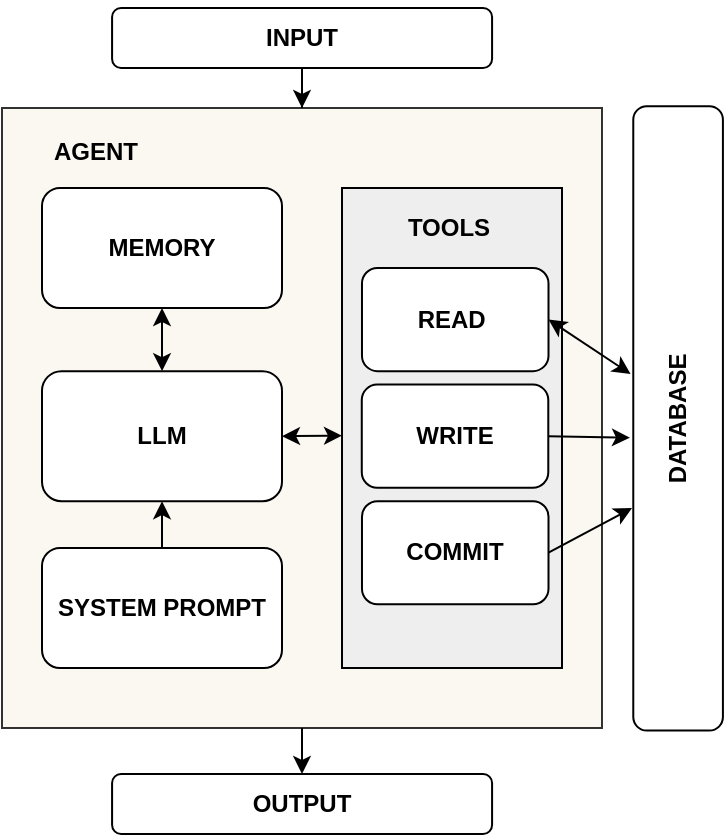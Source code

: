 <mxfile version="28.2.8">
  <diagram name="Page-1" id="GDc9fH8PSCpn4HyLC8YX">
    <mxGraphModel dx="808" dy="462" grid="1" gridSize="10" guides="1" tooltips="1" connect="1" arrows="1" fold="1" page="1" pageScale="1" pageWidth="850" pageHeight="1100" math="0" shadow="0">
      <root>
        <mxCell id="0" />
        <mxCell id="1" parent="0" />
        <mxCell id="6mjCTWVGmwsJEZox-5NN-60" value="" style="edgeStyle=orthogonalEdgeStyle;rounded=0;orthogonalLoop=1;jettySize=auto;html=1;" edge="1" parent="1" source="6mjCTWVGmwsJEZox-5NN-23" target="6mjCTWVGmwsJEZox-5NN-57">
          <mxGeometry relative="1" as="geometry" />
        </mxCell>
        <mxCell id="6mjCTWVGmwsJEZox-5NN-23" value="" style="rounded=0;whiteSpace=wrap;html=1;shadow=0;glass=0;opacity=80;fillColor=#f9f7ed;strokeColor=default;" vertex="1" parent="1">
          <mxGeometry x="220" y="200" width="300" height="310" as="geometry" />
        </mxCell>
        <mxCell id="6mjCTWVGmwsJEZox-5NN-41" value="" style="rounded=0;whiteSpace=wrap;html=1;fillColor=#eeeeee;strokeColor=default;" vertex="1" parent="1">
          <mxGeometry x="390" y="240" width="110" height="240" as="geometry" />
        </mxCell>
        <mxCell id="2RzA0Sjv2GsnijcOHe1X-1" value="&lt;font face=&quot;Helvetica&quot;&gt;&lt;b&gt;LLM&lt;/b&gt;&lt;/font&gt;" style="rounded=1;whiteSpace=wrap;html=1;" parent="1" vertex="1">
          <mxGeometry x="240.0" y="331.58" width="120" height="65" as="geometry" />
        </mxCell>
        <mxCell id="2RzA0Sjv2GsnijcOHe1X-3" value="&lt;font face=&quot;Helvetica&quot;&gt;&lt;b&gt;DATABASE&lt;/b&gt;&lt;/font&gt;" style="rounded=1;whiteSpace=wrap;html=1;rotation=-90;" parent="1" vertex="1">
          <mxGeometry x="401.96" y="332.77" width="312.18" height="44.82" as="geometry" />
        </mxCell>
        <mxCell id="6mjCTWVGmwsJEZox-5NN-45" style="edgeStyle=orthogonalEdgeStyle;rounded=0;orthogonalLoop=1;jettySize=auto;html=1;entryX=0.5;entryY=0;entryDx=0;entryDy=0;" edge="1" parent="1" source="6mjCTWVGmwsJEZox-5NN-19" target="6mjCTWVGmwsJEZox-5NN-23">
          <mxGeometry relative="1" as="geometry" />
        </mxCell>
        <mxCell id="6mjCTWVGmwsJEZox-5NN-19" value="&lt;pre&gt;&lt;font face=&quot;Helvetica&quot;&gt;&lt;b&gt;INPUT&lt;/b&gt;&lt;/font&gt;&lt;/pre&gt;" style="rounded=1;whiteSpace=wrap;html=1;" vertex="1" parent="1">
          <mxGeometry x="275.04" y="150" width="190" height="30" as="geometry" />
        </mxCell>
        <mxCell id="6mjCTWVGmwsJEZox-5NN-21" value="&lt;font face=&quot;Helvetica&quot;&gt;&lt;b&gt;MEMORY&lt;/b&gt;&lt;/font&gt;" style="rounded=1;whiteSpace=wrap;html=1;" vertex="1" parent="1">
          <mxGeometry x="240.0" y="240" width="120" height="60" as="geometry" />
        </mxCell>
        <mxCell id="6mjCTWVGmwsJEZox-5NN-24" value="&lt;font face=&quot;Helvetica&quot;&gt;&lt;b&gt;AGENT&lt;/b&gt;&lt;/font&gt;" style="text;html=1;whiteSpace=wrap;strokeColor=none;fillColor=none;align=center;verticalAlign=middle;rounded=0;" vertex="1" parent="1">
          <mxGeometry x="237" y="207" width="60" height="30" as="geometry" />
        </mxCell>
        <mxCell id="2RzA0Sjv2GsnijcOHe1X-10" value="&lt;font face=&quot;Helvetica&quot;&gt;&lt;b&gt;READ&amp;nbsp;&lt;/b&gt;&lt;/font&gt;" style="rounded=1;whiteSpace=wrap;html=1;" parent="1" vertex="1">
          <mxGeometry x="399.992" y="279.999" width="93.261" height="51.579" as="geometry" />
        </mxCell>
        <mxCell id="6mjCTWVGmwsJEZox-5NN-1" value="&lt;font face=&quot;Helvetica&quot;&gt;&lt;b&gt;WRITE&lt;/b&gt;&lt;/font&gt;" style="rounded=1;whiteSpace=wrap;html=1;" vertex="1" parent="1">
          <mxGeometry x="399.887" y="338.289" width="93.261" height="51.579" as="geometry" />
        </mxCell>
        <mxCell id="6mjCTWVGmwsJEZox-5NN-2" value="&lt;font face=&quot;Helvetica&quot;&gt;&lt;b&gt;COMMIT&lt;/b&gt;&lt;/font&gt;" style="rounded=1;whiteSpace=wrap;html=1;" vertex="1" parent="1">
          <mxGeometry x="399.991" y="396.579" width="93.261" height="51.579" as="geometry" />
        </mxCell>
        <mxCell id="6mjCTWVGmwsJEZox-5NN-9" value="&lt;font face=&quot;Helvetica&quot;&gt;&lt;b&gt;TOOLS&lt;/b&gt;&lt;/font&gt;" style="text;html=1;whiteSpace=wrap;strokeColor=none;fillColor=none;align=center;verticalAlign=middle;rounded=1;" vertex="1" parent="1">
          <mxGeometry x="422" y="248.948" width="43.043" height="22.105" as="geometry" />
        </mxCell>
        <mxCell id="6mjCTWVGmwsJEZox-5NN-28" value="&lt;font face=&quot;Helvetica&quot;&gt;&lt;b&gt;SYSTEM PROMPT&lt;/b&gt;&lt;/font&gt;" style="rounded=1;whiteSpace=wrap;html=1;glass=0;shadow=0;" vertex="1" parent="1">
          <mxGeometry x="240" y="420" width="120" height="60" as="geometry" />
        </mxCell>
        <mxCell id="6mjCTWVGmwsJEZox-5NN-38" value="" style="endArrow=classic;startArrow=classic;html=1;rounded=0;entryX=1;entryY=0.5;entryDx=0;entryDy=0;exitX=0.571;exitY=-0.03;exitDx=0;exitDy=0;exitPerimeter=0;" edge="1" parent="1" source="2RzA0Sjv2GsnijcOHe1X-3" target="2RzA0Sjv2GsnijcOHe1X-10">
          <mxGeometry width="50" height="50" relative="1" as="geometry">
            <mxPoint x="390" y="400" as="sourcePoint" />
            <mxPoint x="440" y="350" as="targetPoint" />
          </mxGeometry>
        </mxCell>
        <mxCell id="6mjCTWVGmwsJEZox-5NN-39" value="" style="endArrow=classic;html=1;rounded=0;entryX=0.469;entryY=-0.037;entryDx=0;entryDy=0;entryPerimeter=0;exitX=1;exitY=0.5;exitDx=0;exitDy=0;" edge="1" parent="1" source="6mjCTWVGmwsJEZox-5NN-1" target="2RzA0Sjv2GsnijcOHe1X-3">
          <mxGeometry width="50" height="50" relative="1" as="geometry">
            <mxPoint x="390" y="400" as="sourcePoint" />
            <mxPoint x="440" y="350" as="targetPoint" />
          </mxGeometry>
        </mxCell>
        <mxCell id="6mjCTWVGmwsJEZox-5NN-40" value="" style="endArrow=classic;html=1;rounded=0;exitX=1;exitY=0.5;exitDx=0;exitDy=0;" edge="1" parent="1" source="6mjCTWVGmwsJEZox-5NN-2">
          <mxGeometry width="50" height="50" relative="1" as="geometry">
            <mxPoint x="390" y="400" as="sourcePoint" />
            <mxPoint x="535" y="400" as="targetPoint" />
          </mxGeometry>
        </mxCell>
        <mxCell id="6mjCTWVGmwsJEZox-5NN-47" value="" style="endArrow=classic;startArrow=classic;html=1;rounded=0;entryX=0.5;entryY=1;entryDx=0;entryDy=0;exitX=0.5;exitY=0;exitDx=0;exitDy=0;" edge="1" parent="1" source="2RzA0Sjv2GsnijcOHe1X-1" target="6mjCTWVGmwsJEZox-5NN-21">
          <mxGeometry width="50" height="50" relative="1" as="geometry">
            <mxPoint x="390" y="400" as="sourcePoint" />
            <mxPoint x="440" y="350" as="targetPoint" />
          </mxGeometry>
        </mxCell>
        <mxCell id="6mjCTWVGmwsJEZox-5NN-48" value="" style="endArrow=classic;html=1;rounded=0;entryX=0.5;entryY=1;entryDx=0;entryDy=0;exitX=0.5;exitY=0;exitDx=0;exitDy=0;" edge="1" parent="1" source="6mjCTWVGmwsJEZox-5NN-28" target="2RzA0Sjv2GsnijcOHe1X-1">
          <mxGeometry width="50" height="50" relative="1" as="geometry">
            <mxPoint x="390" y="400" as="sourcePoint" />
            <mxPoint x="440" y="350" as="targetPoint" />
          </mxGeometry>
        </mxCell>
        <mxCell id="6mjCTWVGmwsJEZox-5NN-56" value="" style="endArrow=classic;startArrow=classic;html=1;rounded=0;exitX=1;exitY=0.5;exitDx=0;exitDy=0;entryX=0;entryY=0.516;entryDx=0;entryDy=0;entryPerimeter=0;" edge="1" parent="1" source="2RzA0Sjv2GsnijcOHe1X-1" target="6mjCTWVGmwsJEZox-5NN-41">
          <mxGeometry width="50" height="50" relative="1" as="geometry">
            <mxPoint x="400" y="330" as="sourcePoint" />
            <mxPoint x="450" y="280" as="targetPoint" />
          </mxGeometry>
        </mxCell>
        <mxCell id="6mjCTWVGmwsJEZox-5NN-57" value="&lt;font face=&quot;Helvetica&quot;&gt;&lt;b&gt;OUTPUT&lt;/b&gt;&lt;/font&gt;" style="rounded=1;whiteSpace=wrap;html=1;" vertex="1" parent="1">
          <mxGeometry x="275.04" y="533" width="190" height="30" as="geometry" />
        </mxCell>
      </root>
    </mxGraphModel>
  </diagram>
</mxfile>

